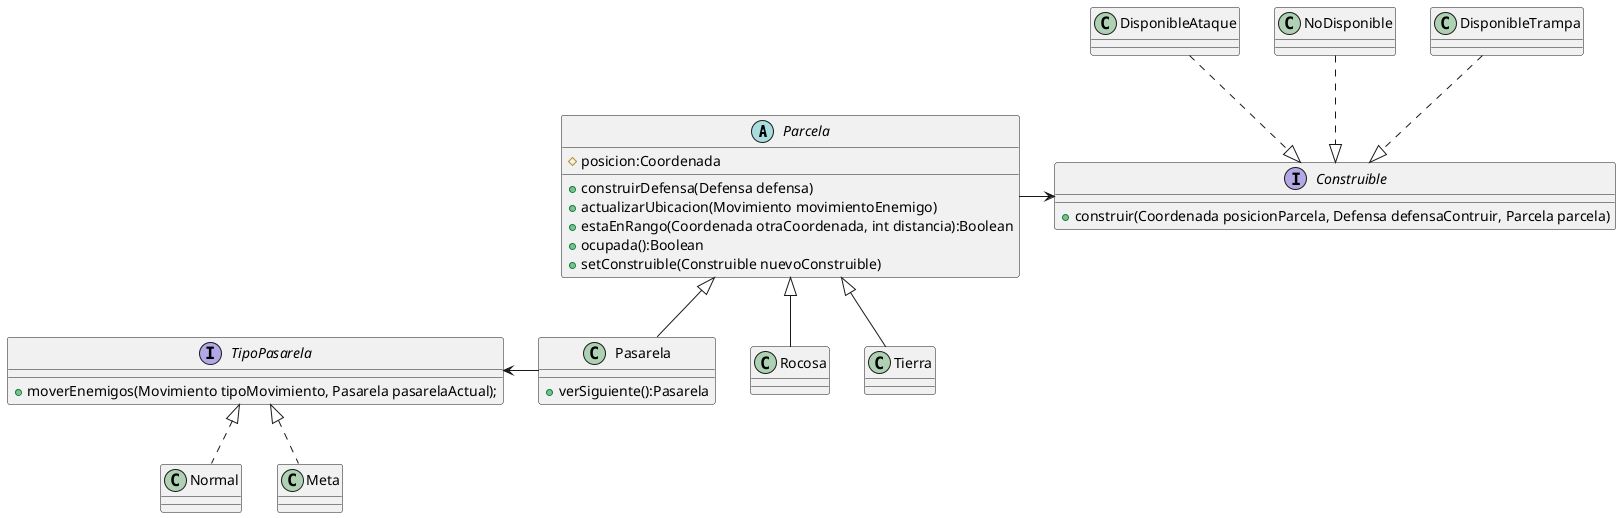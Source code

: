 @startuml

abstract class Parcela{
# posicion:Coordenada
+ construirDefensa(Defensa defensa)
+ actualizarUbicacion(Movimiento movimientoEnemigo)
+ estaEnRango(Coordenada otraCoordenada, int distancia):Boolean
+ ocupada():Boolean
+ setConstruible(Construible nuevoConstruible)
}

class Rocosa{}
class Tierra{}
class Pasarela{
+ verSiguiente():Pasarela
}

interface TipoPasarela{
+ moverEnemigos(Movimiento tipoMovimiento, Pasarela pasarelaActual);
}

class Normal{}
class Meta{}

interface Construible{
+ construir(Coordenada posicionParcela, Defensa defensaContruir, Parcela parcela)
}

class DisponibleAtaque{}
class NoDisponible{}
class DisponibleTrampa{}

TipoPasarela <|.. Normal
TipoPasarela <|.. Meta
TipoPasarela <- Pasarela

Parcela -> Construible

Parcela <|-- Rocosa
Parcela <|-- Tierra
Parcela <|-- Pasarela

DisponibleAtaque ..|> Construible
DisponibleTrampa ..|> Construible
NoDisponible ..|> Construible

@enduml
